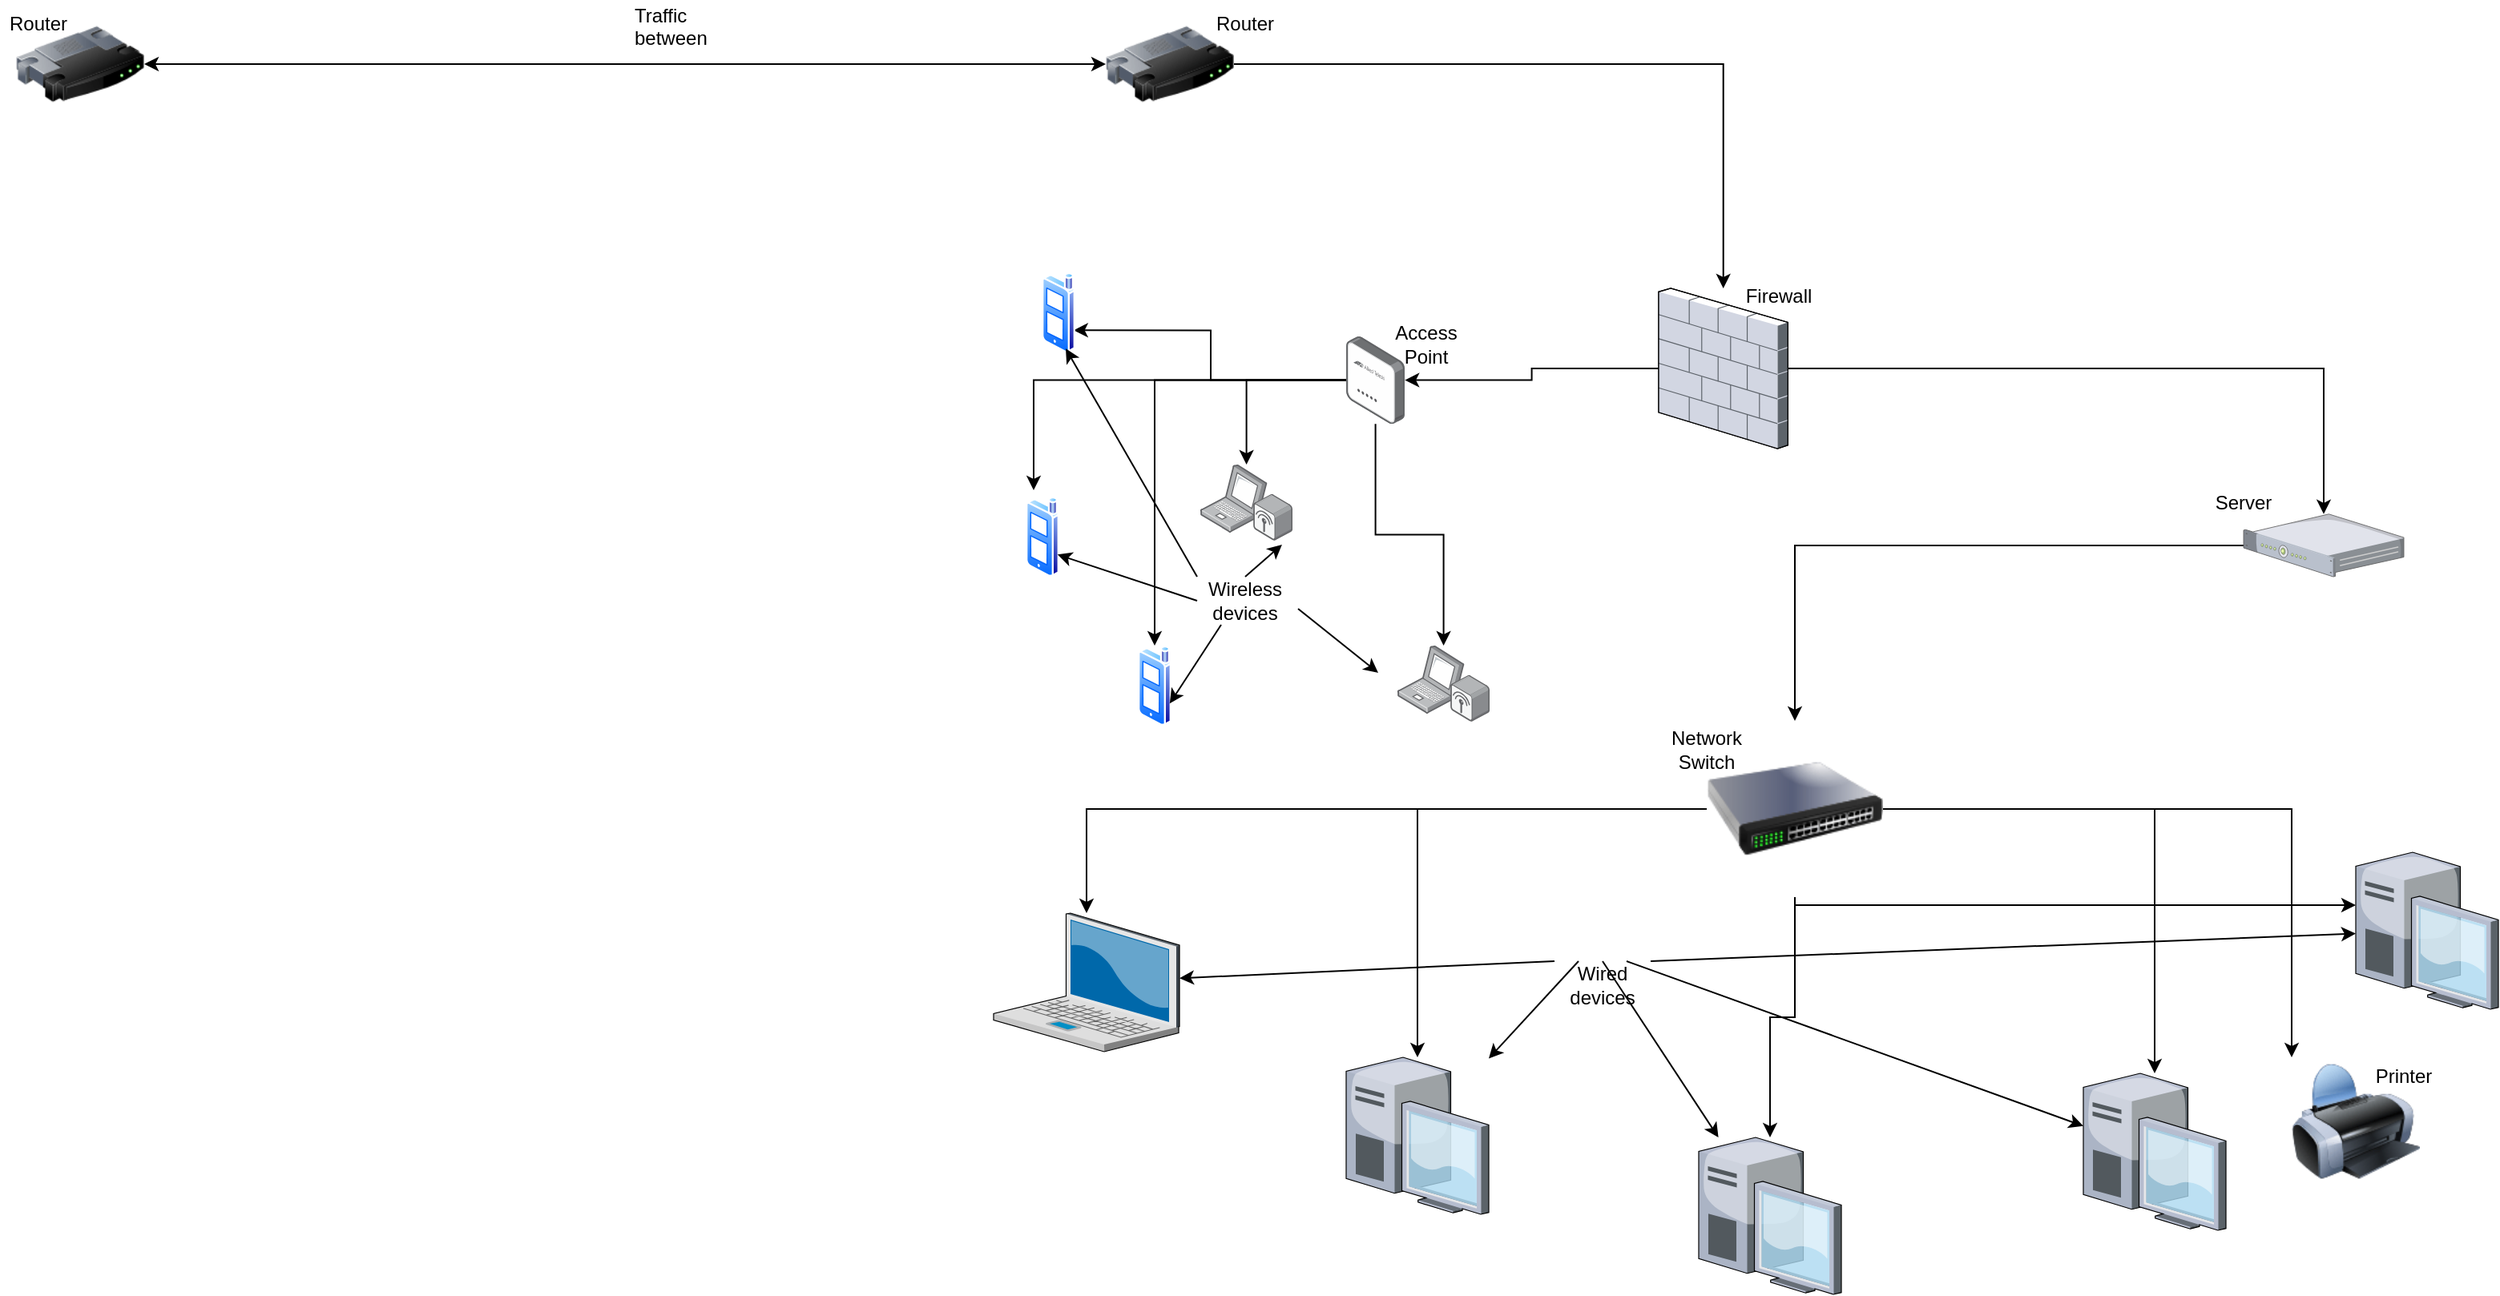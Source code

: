 <mxfile version="21.6.6" type="github">
  <diagram id="oD5Fm9D1vG81Xl6FeBv_" name="Page-2">
    <mxGraphModel dx="1805" dy="1582" grid="1" gridSize="10" guides="1" tooltips="1" connect="1" arrows="1" fold="1" page="1" pageScale="1" pageWidth="850" pageHeight="1100" math="0" shadow="0">
      <root>
        <mxCell id="0" />
        <mxCell id="1" parent="0" />
        <mxCell id="mn8jNFhSd8WoDFh8BS2Q-16" style="edgeStyle=orthogonalEdgeStyle;rounded=0;orthogonalLoop=1;jettySize=auto;html=1;" parent="1" source="mn8jNFhSd8WoDFh8BS2Q-4" target="mn8jNFhSd8WoDFh8BS2Q-15" edge="1">
          <mxGeometry relative="1" as="geometry" />
        </mxCell>
        <mxCell id="mn8jNFhSd8WoDFh8BS2Q-4" value="" style="verticalLabelPosition=bottom;sketch=0;aspect=fixed;html=1;verticalAlign=top;strokeColor=none;align=center;outlineConnect=0;shape=mxgraph.citrix.1u_2u_server;" parent="1" vertex="1">
          <mxGeometry x="790" y="40.9" width="100" height="39.1" as="geometry" />
        </mxCell>
        <mxCell id="mn8jNFhSd8WoDFh8BS2Q-14" style="edgeStyle=orthogonalEdgeStyle;rounded=0;orthogonalLoop=1;jettySize=auto;html=1;" parent="1" source="mn8jNFhSd8WoDFh8BS2Q-5" target="mn8jNFhSd8WoDFh8BS2Q-4" edge="1">
          <mxGeometry relative="1" as="geometry" />
        </mxCell>
        <mxCell id="mn8jNFhSd8WoDFh8BS2Q-23" style="edgeStyle=orthogonalEdgeStyle;rounded=0;orthogonalLoop=1;jettySize=auto;html=1;" parent="1" source="mn8jNFhSd8WoDFh8BS2Q-5" target="mn8jNFhSd8WoDFh8BS2Q-22" edge="1">
          <mxGeometry relative="1" as="geometry" />
        </mxCell>
        <mxCell id="mn8jNFhSd8WoDFh8BS2Q-5" value="" style="verticalLabelPosition=bottom;sketch=0;aspect=fixed;html=1;verticalAlign=top;strokeColor=none;align=center;outlineConnect=0;shape=mxgraph.citrix.firewall;" parent="1" vertex="1">
          <mxGeometry x="425" y="-100" width="80.65" height="100" as="geometry" />
        </mxCell>
        <mxCell id="mn8jNFhSd8WoDFh8BS2Q-6" value="" style="verticalLabelPosition=bottom;sketch=0;aspect=fixed;html=1;verticalAlign=top;strokeColor=none;align=center;outlineConnect=0;shape=mxgraph.citrix.desktop;" parent="1" vertex="1">
          <mxGeometry x="230" y="380" width="89" height="98" as="geometry" />
        </mxCell>
        <mxCell id="mn8jNFhSd8WoDFh8BS2Q-7" value="" style="verticalLabelPosition=bottom;sketch=0;aspect=fixed;html=1;verticalAlign=top;strokeColor=none;align=center;outlineConnect=0;shape=mxgraph.citrix.desktop;" parent="1" vertex="1">
          <mxGeometry x="690" y="390" width="89" height="98" as="geometry" />
        </mxCell>
        <mxCell id="mn8jNFhSd8WoDFh8BS2Q-8" value="" style="verticalLabelPosition=bottom;sketch=0;aspect=fixed;html=1;verticalAlign=top;strokeColor=none;align=center;outlineConnect=0;shape=mxgraph.citrix.desktop;" parent="1" vertex="1">
          <mxGeometry x="450" y="430" width="89" height="98" as="geometry" />
        </mxCell>
        <mxCell id="mn8jNFhSd8WoDFh8BS2Q-9" value="" style="verticalLabelPosition=bottom;sketch=0;aspect=fixed;html=1;verticalAlign=top;strokeColor=none;align=center;outlineConnect=0;shape=mxgraph.citrix.desktop;" parent="1" vertex="1">
          <mxGeometry x="860" y="252" width="89" height="98" as="geometry" />
        </mxCell>
        <mxCell id="mn8jNFhSd8WoDFh8BS2Q-10" value="" style="verticalLabelPosition=bottom;sketch=0;aspect=fixed;html=1;verticalAlign=top;strokeColor=none;align=center;outlineConnect=0;shape=mxgraph.citrix.laptop_2;" parent="1" vertex="1">
          <mxGeometry x="10" y="290" width="116" height="86.5" as="geometry" />
        </mxCell>
        <mxCell id="mn8jNFhSd8WoDFh8BS2Q-13" style="edgeStyle=orthogonalEdgeStyle;rounded=0;orthogonalLoop=1;jettySize=auto;html=1;" parent="1" source="mn8jNFhSd8WoDFh8BS2Q-12" target="mn8jNFhSd8WoDFh8BS2Q-5" edge="1">
          <mxGeometry relative="1" as="geometry" />
        </mxCell>
        <mxCell id="mn8jNFhSd8WoDFh8BS2Q-12" value="" style="image;html=1;image=img/lib/clip_art/networking/Router_128x128.png" parent="1" vertex="1">
          <mxGeometry x="80" y="-280" width="80" height="80" as="geometry" />
        </mxCell>
        <mxCell id="mn8jNFhSd8WoDFh8BS2Q-17" style="edgeStyle=orthogonalEdgeStyle;rounded=0;orthogonalLoop=1;jettySize=auto;html=1;" parent="1" source="mn8jNFhSd8WoDFh8BS2Q-15" target="mn8jNFhSd8WoDFh8BS2Q-10" edge="1">
          <mxGeometry relative="1" as="geometry" />
        </mxCell>
        <mxCell id="mn8jNFhSd8WoDFh8BS2Q-18" style="edgeStyle=orthogonalEdgeStyle;rounded=0;orthogonalLoop=1;jettySize=auto;html=1;" parent="1" source="mn8jNFhSd8WoDFh8BS2Q-15" target="mn8jNFhSd8WoDFh8BS2Q-6" edge="1">
          <mxGeometry relative="1" as="geometry" />
        </mxCell>
        <mxCell id="mn8jNFhSd8WoDFh8BS2Q-19" style="edgeStyle=orthogonalEdgeStyle;rounded=0;orthogonalLoop=1;jettySize=auto;html=1;" parent="1" source="mn8jNFhSd8WoDFh8BS2Q-15" target="mn8jNFhSd8WoDFh8BS2Q-8" edge="1">
          <mxGeometry relative="1" as="geometry" />
        </mxCell>
        <mxCell id="mn8jNFhSd8WoDFh8BS2Q-20" style="edgeStyle=orthogonalEdgeStyle;rounded=0;orthogonalLoop=1;jettySize=auto;html=1;" parent="1" source="mn8jNFhSd8WoDFh8BS2Q-15" target="mn8jNFhSd8WoDFh8BS2Q-7" edge="1">
          <mxGeometry relative="1" as="geometry" />
        </mxCell>
        <mxCell id="mn8jNFhSd8WoDFh8BS2Q-21" style="edgeStyle=orthogonalEdgeStyle;rounded=0;orthogonalLoop=1;jettySize=auto;html=1;" parent="1" source="mn8jNFhSd8WoDFh8BS2Q-15" target="mn8jNFhSd8WoDFh8BS2Q-9" edge="1">
          <mxGeometry relative="1" as="geometry">
            <Array as="points">
              <mxPoint x="720" y="285" />
              <mxPoint x="720" y="285" />
            </Array>
          </mxGeometry>
        </mxCell>
        <mxCell id="12-7de9DKATEK8QoMxmk-33" style="edgeStyle=orthogonalEdgeStyle;rounded=0;orthogonalLoop=1;jettySize=auto;html=1;entryX=0;entryY=0;entryDx=0;entryDy=0;" edge="1" parent="1" source="mn8jNFhSd8WoDFh8BS2Q-15" target="12-7de9DKATEK8QoMxmk-32">
          <mxGeometry relative="1" as="geometry" />
        </mxCell>
        <mxCell id="mn8jNFhSd8WoDFh8BS2Q-15" value="" style="image;html=1;image=img/lib/clip_art/networking/Switch_128x128.png" parent="1" vertex="1">
          <mxGeometry x="455" y="170" width="110" height="110" as="geometry" />
        </mxCell>
        <mxCell id="mn8jNFhSd8WoDFh8BS2Q-30" style="edgeStyle=orthogonalEdgeStyle;rounded=0;orthogonalLoop=1;jettySize=auto;html=1;entryX=1;entryY=0.75;entryDx=0;entryDy=0;" parent="1" source="mn8jNFhSd8WoDFh8BS2Q-22" target="mn8jNFhSd8WoDFh8BS2Q-25" edge="1">
          <mxGeometry relative="1" as="geometry" />
        </mxCell>
        <mxCell id="mn8jNFhSd8WoDFh8BS2Q-31" style="edgeStyle=orthogonalEdgeStyle;rounded=0;orthogonalLoop=1;jettySize=auto;html=1;" parent="1" source="mn8jNFhSd8WoDFh8BS2Q-22" target="mn8jNFhSd8WoDFh8BS2Q-28" edge="1">
          <mxGeometry relative="1" as="geometry" />
        </mxCell>
        <mxCell id="mn8jNFhSd8WoDFh8BS2Q-32" style="edgeStyle=orthogonalEdgeStyle;rounded=0;orthogonalLoop=1;jettySize=auto;html=1;" parent="1" source="mn8jNFhSd8WoDFh8BS2Q-22" target="mn8jNFhSd8WoDFh8BS2Q-29" edge="1">
          <mxGeometry relative="1" as="geometry" />
        </mxCell>
        <mxCell id="mn8jNFhSd8WoDFh8BS2Q-33" style="edgeStyle=orthogonalEdgeStyle;rounded=0;orthogonalLoop=1;jettySize=auto;html=1;" parent="1" source="mn8jNFhSd8WoDFh8BS2Q-22" target="mn8jNFhSd8WoDFh8BS2Q-27" edge="1">
          <mxGeometry relative="1" as="geometry" />
        </mxCell>
        <mxCell id="mn8jNFhSd8WoDFh8BS2Q-34" style="edgeStyle=orthogonalEdgeStyle;rounded=0;orthogonalLoop=1;jettySize=auto;html=1;entryX=0.238;entryY=-0.08;entryDx=0;entryDy=0;entryPerimeter=0;" parent="1" source="mn8jNFhSd8WoDFh8BS2Q-22" target="mn8jNFhSd8WoDFh8BS2Q-26" edge="1">
          <mxGeometry relative="1" as="geometry" />
        </mxCell>
        <mxCell id="mn8jNFhSd8WoDFh8BS2Q-22" value="" style="image;points=[];aspect=fixed;html=1;align=center;shadow=0;dashed=0;image=img/lib/allied_telesis/wireless/Access_Point_Indoor.svg;" parent="1" vertex="1">
          <mxGeometry x="230" y="-70" width="36.6" height="54.6" as="geometry" />
        </mxCell>
        <mxCell id="mn8jNFhSd8WoDFh8BS2Q-25" value="" style="image;aspect=fixed;perimeter=ellipsePerimeter;html=1;align=center;shadow=0;dashed=0;spacingTop=3;image=img/lib/active_directory/cell_phone.svg;" parent="1" vertex="1">
          <mxGeometry x="40" y="-110" width="21" height="50" as="geometry" />
        </mxCell>
        <mxCell id="mn8jNFhSd8WoDFh8BS2Q-26" value="" style="image;aspect=fixed;perimeter=ellipsePerimeter;html=1;align=center;shadow=0;dashed=0;spacingTop=3;image=img/lib/active_directory/cell_phone.svg;" parent="1" vertex="1">
          <mxGeometry x="30" y="30" width="21" height="50" as="geometry" />
        </mxCell>
        <mxCell id="mn8jNFhSd8WoDFh8BS2Q-27" value="" style="image;aspect=fixed;perimeter=ellipsePerimeter;html=1;align=center;shadow=0;dashed=0;spacingTop=3;image=img/lib/active_directory/cell_phone.svg;" parent="1" vertex="1">
          <mxGeometry x="100" y="123" width="21" height="50" as="geometry" />
        </mxCell>
        <mxCell id="mn8jNFhSd8WoDFh8BS2Q-28" value="" style="image;points=[];aspect=fixed;html=1;align=center;shadow=0;dashed=0;image=img/lib/allied_telesis/wireless/Laptop_Wireless.svg;" parent="1" vertex="1">
          <mxGeometry x="262" y="123" width="57.6" height="47.4" as="geometry" />
        </mxCell>
        <mxCell id="mn8jNFhSd8WoDFh8BS2Q-29" value="" style="image;points=[];aspect=fixed;html=1;align=center;shadow=0;dashed=0;image=img/lib/allied_telesis/wireless/Laptop_Wireless.svg;" parent="1" vertex="1">
          <mxGeometry x="139" y="10" width="57.6" height="47.4" as="geometry" />
        </mxCell>
        <mxCell id="12-7de9DKATEK8QoMxmk-2" value="Router" style="text;html=1;strokeColor=none;fillColor=none;align=center;verticalAlign=middle;whiteSpace=wrap;rounded=0;" vertex="1" parent="1">
          <mxGeometry x="136.6" y="-280" width="60" height="30" as="geometry" />
        </mxCell>
        <mxCell id="12-7de9DKATEK8QoMxmk-4" value="Access Point" style="text;html=1;strokeColor=none;fillColor=none;align=center;verticalAlign=middle;whiteSpace=wrap;rounded=0;" vertex="1" parent="1">
          <mxGeometry x="250" y="-80" width="60" height="30" as="geometry" />
        </mxCell>
        <mxCell id="12-7de9DKATEK8QoMxmk-5" value="Firewall" style="text;html=1;strokeColor=none;fillColor=none;align=center;verticalAlign=middle;whiteSpace=wrap;rounded=0;" vertex="1" parent="1">
          <mxGeometry x="470" y="-110" width="60" height="30" as="geometry" />
        </mxCell>
        <mxCell id="12-7de9DKATEK8QoMxmk-7" value="Wireless devices" style="text;html=1;strokeColor=none;fillColor=none;align=center;verticalAlign=middle;whiteSpace=wrap;rounded=0;" vertex="1" parent="1">
          <mxGeometry x="137" y="80" width="60" height="30" as="geometry" />
        </mxCell>
        <mxCell id="12-7de9DKATEK8QoMxmk-8" value="" style="endArrow=classic;html=1;rounded=0;" edge="1" parent="1">
          <mxGeometry width="50" height="50" relative="1" as="geometry">
            <mxPoint x="200" y="100" as="sourcePoint" />
            <mxPoint x="250" y="140" as="targetPoint" />
          </mxGeometry>
        </mxCell>
        <mxCell id="12-7de9DKATEK8QoMxmk-9" value="" style="endArrow=classic;html=1;rounded=0;entryX=0.75;entryY=1;entryDx=0;entryDy=0;exitX=0;exitY=0;exitDx=0;exitDy=0;" edge="1" parent="1" source="12-7de9DKATEK8QoMxmk-7" target="mn8jNFhSd8WoDFh8BS2Q-25">
          <mxGeometry width="50" height="50" relative="1" as="geometry">
            <mxPoint x="120" y="110" as="sourcePoint" />
            <mxPoint x="170" y="60" as="targetPoint" />
          </mxGeometry>
        </mxCell>
        <mxCell id="12-7de9DKATEK8QoMxmk-10" value="" style="endArrow=classic;html=1;rounded=0;entryX=0.885;entryY=1.055;entryDx=0;entryDy=0;entryPerimeter=0;exitX=0.5;exitY=0;exitDx=0;exitDy=0;" edge="1" parent="1" source="12-7de9DKATEK8QoMxmk-7" target="mn8jNFhSd8WoDFh8BS2Q-29">
          <mxGeometry width="50" height="50" relative="1" as="geometry">
            <mxPoint x="180" y="90" as="sourcePoint" />
            <mxPoint x="230" y="40" as="targetPoint" />
          </mxGeometry>
        </mxCell>
        <mxCell id="12-7de9DKATEK8QoMxmk-12" value="" style="endArrow=classic;html=1;rounded=0;entryX=1;entryY=0.75;entryDx=0;entryDy=0;exitX=0.25;exitY=1;exitDx=0;exitDy=0;" edge="1" parent="1" source="12-7de9DKATEK8QoMxmk-7" target="mn8jNFhSd8WoDFh8BS2Q-27">
          <mxGeometry width="50" height="50" relative="1" as="geometry">
            <mxPoint x="140" y="180" as="sourcePoint" />
            <mxPoint x="190" y="130" as="targetPoint" />
          </mxGeometry>
        </mxCell>
        <mxCell id="12-7de9DKATEK8QoMxmk-13" value="" style="endArrow=classic;html=1;rounded=0;entryX=1;entryY=0.75;entryDx=0;entryDy=0;exitX=0;exitY=0.5;exitDx=0;exitDy=0;" edge="1" parent="1" source="12-7de9DKATEK8QoMxmk-7" target="mn8jNFhSd8WoDFh8BS2Q-26">
          <mxGeometry width="50" height="50" relative="1" as="geometry">
            <mxPoint x="50" y="130" as="sourcePoint" />
            <mxPoint x="100" y="80" as="targetPoint" />
          </mxGeometry>
        </mxCell>
        <mxCell id="12-7de9DKATEK8QoMxmk-15" value="Server" style="text;html=1;strokeColor=none;fillColor=none;align=center;verticalAlign=middle;whiteSpace=wrap;rounded=0;" vertex="1" parent="1">
          <mxGeometry x="760" y="18.7" width="60" height="30" as="geometry" />
        </mxCell>
        <mxCell id="12-7de9DKATEK8QoMxmk-16" value="Network Switch" style="text;html=1;strokeColor=none;fillColor=none;align=center;verticalAlign=middle;whiteSpace=wrap;rounded=0;" vertex="1" parent="1">
          <mxGeometry x="425" y="173" width="60" height="30" as="geometry" />
        </mxCell>
        <mxCell id="12-7de9DKATEK8QoMxmk-18" value="Wired devices" style="text;html=1;strokeColor=none;fillColor=none;align=center;verticalAlign=middle;whiteSpace=wrap;rounded=0;" vertex="1" parent="1">
          <mxGeometry x="360" y="320" width="60" height="30" as="geometry" />
        </mxCell>
        <mxCell id="12-7de9DKATEK8QoMxmk-19" value="" style="endArrow=classic;html=1;rounded=0;exitX=0;exitY=0;exitDx=0;exitDy=0;" edge="1" parent="1" source="12-7de9DKATEK8QoMxmk-18" target="mn8jNFhSd8WoDFh8BS2Q-10">
          <mxGeometry width="50" height="50" relative="1" as="geometry">
            <mxPoint x="240" y="560" as="sourcePoint" />
            <mxPoint x="290" y="510" as="targetPoint" />
          </mxGeometry>
        </mxCell>
        <mxCell id="12-7de9DKATEK8QoMxmk-20" value="" style="endArrow=classic;html=1;rounded=0;exitX=0.25;exitY=0;exitDx=0;exitDy=0;" edge="1" parent="1" source="12-7de9DKATEK8QoMxmk-18" target="mn8jNFhSd8WoDFh8BS2Q-6">
          <mxGeometry width="50" height="50" relative="1" as="geometry">
            <mxPoint x="230" y="540" as="sourcePoint" />
            <mxPoint x="280" y="490" as="targetPoint" />
          </mxGeometry>
        </mxCell>
        <mxCell id="12-7de9DKATEK8QoMxmk-21" value="" style="endArrow=classic;html=1;rounded=0;exitX=0.5;exitY=0;exitDx=0;exitDy=0;" edge="1" parent="1" source="12-7de9DKATEK8QoMxmk-18" target="mn8jNFhSd8WoDFh8BS2Q-8">
          <mxGeometry width="50" height="50" relative="1" as="geometry">
            <mxPoint x="390" y="570" as="sourcePoint" />
            <mxPoint x="440" y="520" as="targetPoint" />
          </mxGeometry>
        </mxCell>
        <mxCell id="12-7de9DKATEK8QoMxmk-22" value="" style="endArrow=classic;html=1;rounded=0;exitX=0.75;exitY=0;exitDx=0;exitDy=0;" edge="1" parent="1" source="12-7de9DKATEK8QoMxmk-18" target="mn8jNFhSd8WoDFh8BS2Q-7">
          <mxGeometry width="50" height="50" relative="1" as="geometry">
            <mxPoint x="650" y="560" as="sourcePoint" />
            <mxPoint x="700" y="510" as="targetPoint" />
          </mxGeometry>
        </mxCell>
        <mxCell id="12-7de9DKATEK8QoMxmk-23" value="" style="endArrow=classic;html=1;rounded=0;exitX=1;exitY=0;exitDx=0;exitDy=0;" edge="1" parent="1" source="12-7de9DKATEK8QoMxmk-18" target="mn8jNFhSd8WoDFh8BS2Q-9">
          <mxGeometry width="50" height="50" relative="1" as="geometry">
            <mxPoint x="860" y="420" as="sourcePoint" />
            <mxPoint x="910" y="370" as="targetPoint" />
          </mxGeometry>
        </mxCell>
        <mxCell id="12-7de9DKATEK8QoMxmk-24" value="" style="image;html=1;image=img/lib/clip_art/networking/Router_128x128.png" vertex="1" parent="1">
          <mxGeometry x="-600" y="-280" width="80" height="80" as="geometry" />
        </mxCell>
        <mxCell id="12-7de9DKATEK8QoMxmk-26" value="" style="endArrow=classic;startArrow=classic;html=1;rounded=0;exitX=1;exitY=0.5;exitDx=0;exitDy=0;entryX=0;entryY=0.5;entryDx=0;entryDy=0;" edge="1" parent="1" source="12-7de9DKATEK8QoMxmk-24" target="mn8jNFhSd8WoDFh8BS2Q-12">
          <mxGeometry width="50" height="50" relative="1" as="geometry">
            <mxPoint x="-200" y="-170" as="sourcePoint" />
            <mxPoint x="-150" y="-220" as="targetPoint" />
          </mxGeometry>
        </mxCell>
        <mxCell id="12-7de9DKATEK8QoMxmk-28" value="Router " style="text;strokeColor=none;fillColor=none;align=left;verticalAlign=middle;spacingLeft=4;spacingRight=4;overflow=hidden;points=[[0,0.5],[1,0.5]];portConstraint=eastwest;rotatable=0;whiteSpace=wrap;html=1;" vertex="1" parent="1">
          <mxGeometry x="-610" y="-280" width="80" height="30" as="geometry" />
        </mxCell>
        <mxCell id="12-7de9DKATEK8QoMxmk-31" value="Traffic between routers" style="text;strokeColor=none;fillColor=none;align=left;verticalAlign=middle;spacingLeft=4;spacingRight=4;overflow=hidden;points=[[0,0.5],[1,0.5]];portConstraint=eastwest;rotatable=0;whiteSpace=wrap;html=1;" vertex="1" parent="1">
          <mxGeometry x="-220" y="-280" width="80" height="30" as="geometry" />
        </mxCell>
        <mxCell id="12-7de9DKATEK8QoMxmk-32" value="" style="image;html=1;image=img/lib/clip_art/computers/Printer_128x128.png" vertex="1" parent="1">
          <mxGeometry x="820" y="380" width="80" height="80" as="geometry" />
        </mxCell>
        <mxCell id="12-7de9DKATEK8QoMxmk-34" value="Printer" style="text;html=1;strokeColor=none;fillColor=none;align=center;verticalAlign=middle;whiteSpace=wrap;rounded=0;" vertex="1" parent="1">
          <mxGeometry x="860" y="376.5" width="60" height="30" as="geometry" />
        </mxCell>
      </root>
    </mxGraphModel>
  </diagram>
</mxfile>
